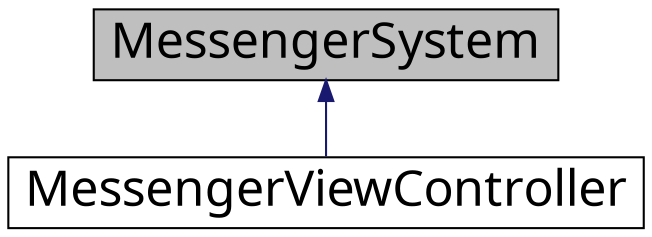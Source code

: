 digraph G
{
  edge [fontname="FreeSans.ttf",fontsize="24",labelfontname="FreeSans.ttf",labelfontsize="24"];
  node [fontname="FreeSans.ttf",fontsize="24",shape=record];
  Node1 [label="MessengerSystem",height=0.2,width=0.4,color="black", fillcolor="grey75", style="filled" fontcolor="black"];
  Node1 -> Node2 [dir=back,color="midnightblue",fontsize="24",style="solid",fontname="FreeSans.ttf"];
  Node2 [label="MessengerViewController",height=0.2,width=0.4,color="black", fillcolor="white", style="filled",URL="$d7/d34/interface_messenger_view_controller.html"];
}
